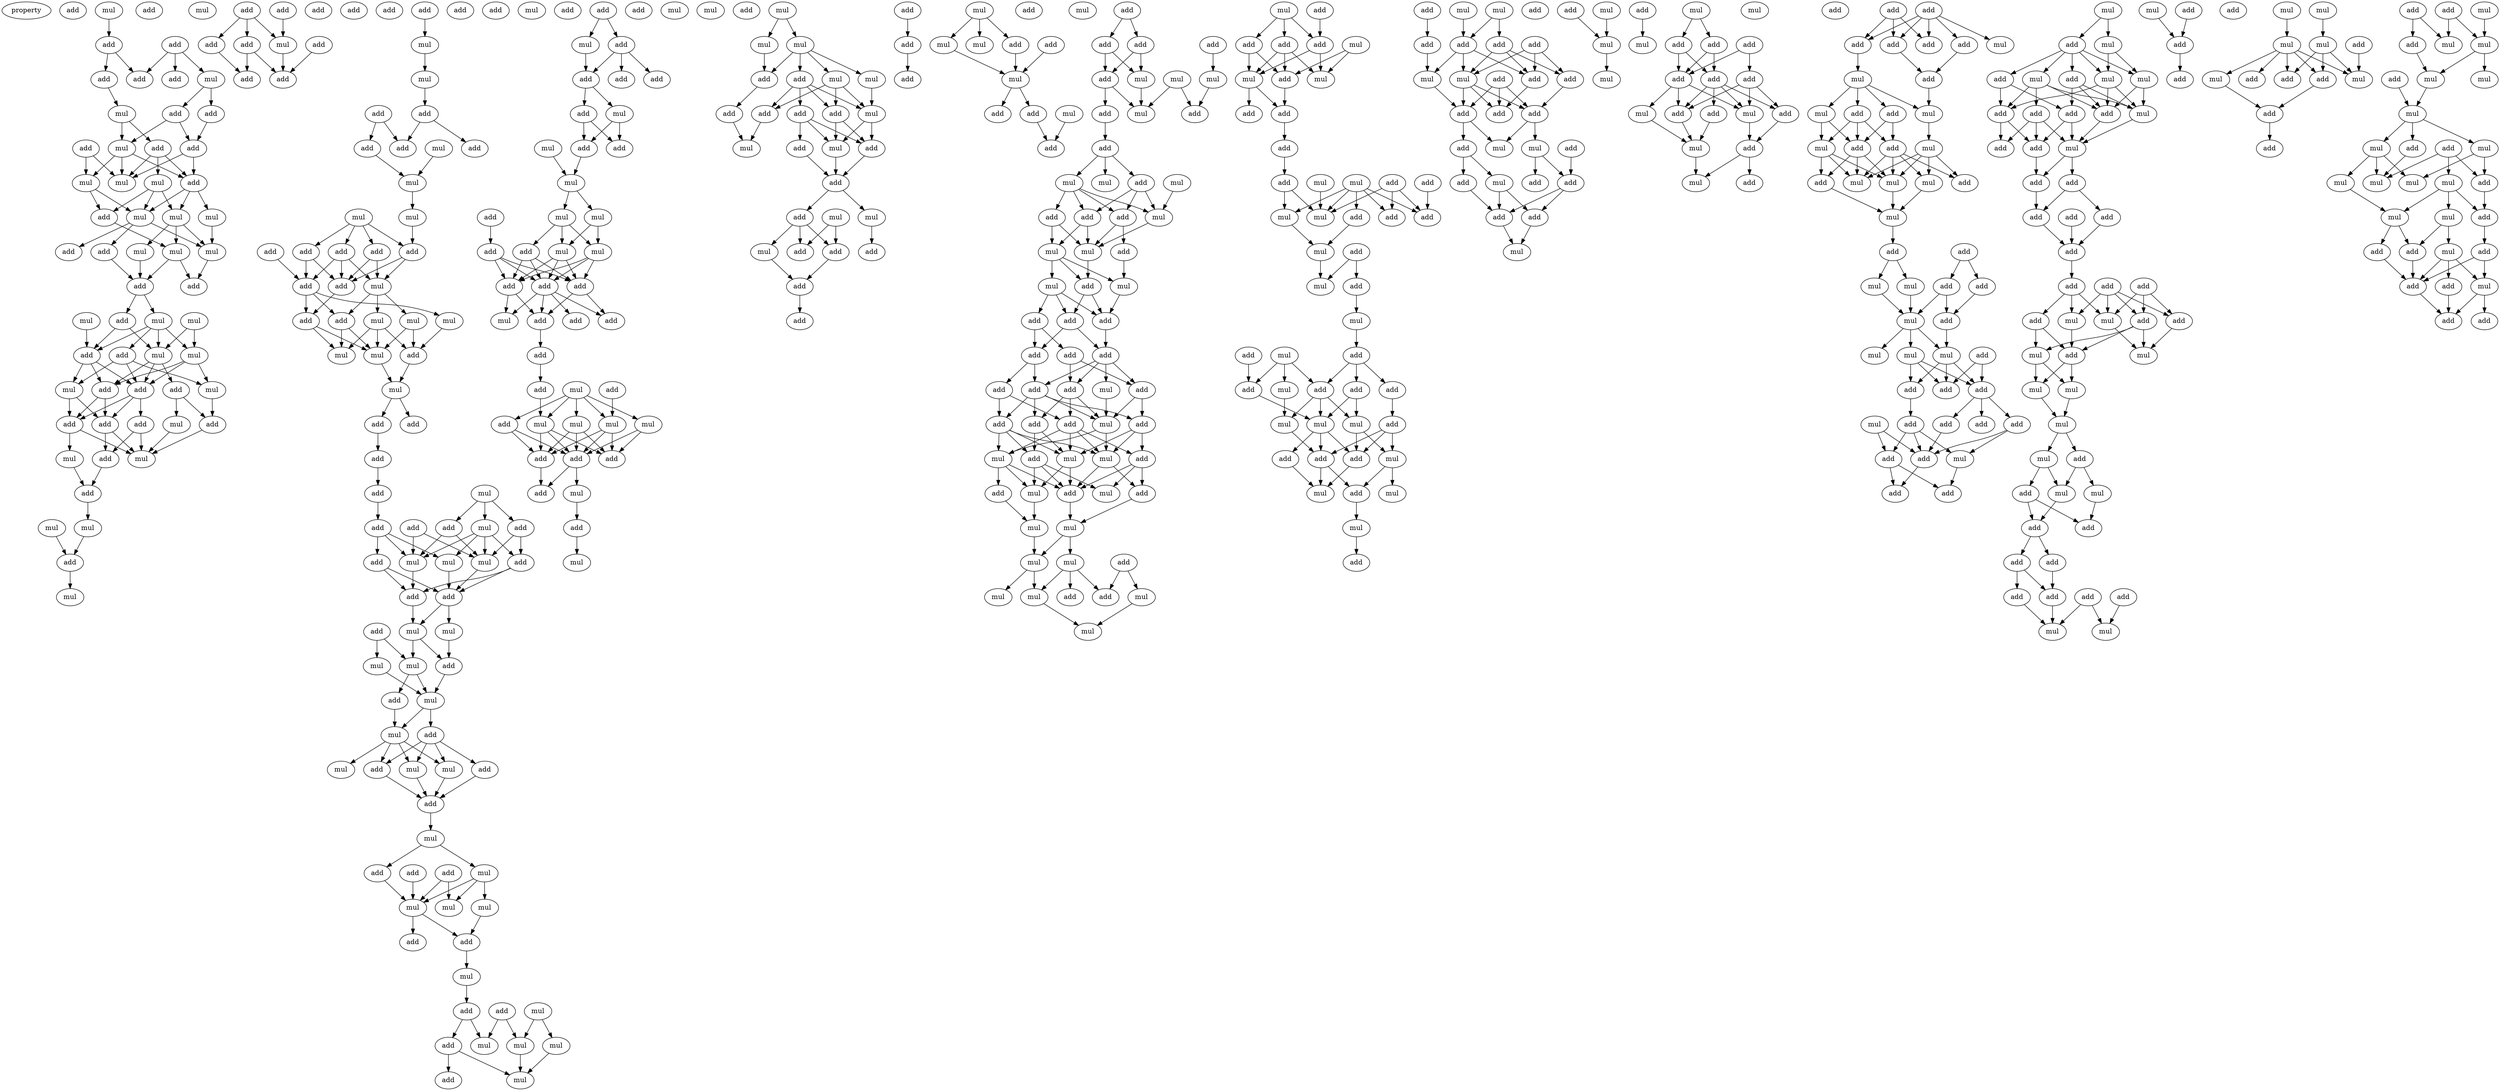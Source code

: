 digraph {
    node [fontcolor=black]
    property [mul=2,lf=1.2]
    0 [ label = add ];
    1 [ label = mul ];
    2 [ label = add ];
    3 [ label = add ];
    4 [ label = add ];
    5 [ label = mul ];
    6 [ label = add ];
    7 [ label = add ];
    8 [ label = mul ];
    9 [ label = add ];
    10 [ label = add ];
    11 [ label = add ];
    12 [ label = mul ];
    13 [ label = add ];
    14 [ label = add ];
    15 [ label = mul ];
    16 [ label = mul ];
    17 [ label = add ];
    18 [ label = mul ];
    19 [ label = add ];
    20 [ label = mul ];
    21 [ label = mul ];
    22 [ label = mul ];
    23 [ label = mul ];
    24 [ label = add ];
    25 [ label = mul ];
    26 [ label = add ];
    27 [ label = mul ];
    28 [ label = add ];
    29 [ label = add ];
    30 [ label = mul ];
    31 [ label = mul ];
    32 [ label = add ];
    33 [ label = mul ];
    34 [ label = mul ];
    35 [ label = add ];
    36 [ label = add ];
    37 [ label = mul ];
    38 [ label = add ];
    39 [ label = mul ];
    40 [ label = add ];
    41 [ label = mul ];
    42 [ label = add ];
    43 [ label = add ];
    44 [ label = mul ];
    45 [ label = add ];
    46 [ label = add ];
    47 [ label = add ];
    48 [ label = mul ];
    49 [ label = add ];
    50 [ label = mul ];
    51 [ label = add ];
    52 [ label = add ];
    53 [ label = mul ];
    54 [ label = mul ];
    55 [ label = mul ];
    56 [ label = add ];
    57 [ label = mul ];
    58 [ label = add ];
    59 [ label = add ];
    60 [ label = add ];
    61 [ label = mul ];
    62 [ label = add ];
    63 [ label = add ];
    64 [ label = add ];
    65 [ label = add ];
    66 [ label = add ];
    67 [ label = add ];
    68 [ label = add ];
    69 [ label = add ];
    70 [ label = add ];
    71 [ label = mul ];
    72 [ label = add ];
    73 [ label = mul ];
    74 [ label = add ];
    75 [ label = add ];
    76 [ label = add ];
    77 [ label = add ];
    78 [ label = mul ];
    79 [ label = add ];
    80 [ label = mul ];
    81 [ label = mul ];
    82 [ label = mul ];
    83 [ label = add ];
    84 [ label = add ];
    85 [ label = add ];
    86 [ label = add ];
    87 [ label = add ];
    88 [ label = add ];
    89 [ label = mul ];
    90 [ label = add ];
    91 [ label = mul ];
    92 [ label = add ];
    93 [ label = mul ];
    94 [ label = add ];
    95 [ label = mul ];
    96 [ label = add ];
    97 [ label = mul ];
    98 [ label = mul ];
    99 [ label = mul ];
    100 [ label = add ];
    101 [ label = add ];
    102 [ label = add ];
    103 [ label = mul ];
    104 [ label = add ];
    105 [ label = add ];
    106 [ label = mul ];
    107 [ label = add ];
    108 [ label = add ];
    109 [ label = add ];
    110 [ label = mul ];
    111 [ label = add ];
    112 [ label = mul ];
    113 [ label = mul ];
    114 [ label = add ];
    115 [ label = add ];
    116 [ label = add ];
    117 [ label = add ];
    118 [ label = mul ];
    119 [ label = mul ];
    120 [ label = add ];
    121 [ label = mul ];
    122 [ label = mul ];
    123 [ label = mul ];
    124 [ label = add ];
    125 [ label = mul ];
    126 [ label = add ];
    127 [ label = mul ];
    128 [ label = add ];
    129 [ label = add ];
    130 [ label = mul ];
    131 [ label = mul ];
    132 [ label = add ];
    133 [ label = mul ];
    134 [ label = mul ];
    135 [ label = add ];
    136 [ label = add ];
    137 [ label = add ];
    138 [ label = mul ];
    139 [ label = mul ];
    140 [ label = mul ];
    141 [ label = add ];
    142 [ label = mul ];
    143 [ label = add ];
    144 [ label = add ];
    145 [ label = mul ];
    146 [ label = add ];
    147 [ label = mul ];
    148 [ label = add ];
    149 [ label = add ];
    150 [ label = mul ];
    151 [ label = mul ];
    152 [ label = mul ];
    153 [ label = add ];
    154 [ label = mul ];
    155 [ label = add ];
    156 [ label = mul ];
    157 [ label = add ];
    158 [ label = add ];
    159 [ label = add ];
    160 [ label = add ];
    161 [ label = add ];
    162 [ label = add ];
    163 [ label = mul ];
    164 [ label = mul ];
    165 [ label = add ];
    166 [ label = add ];
    167 [ label = mul ];
    168 [ label = mul ];
    169 [ label = mul ];
    170 [ label = mul ];
    171 [ label = add ];
    172 [ label = mul ];
    173 [ label = add ];
    174 [ label = add ];
    175 [ label = mul ];
    176 [ label = mul ];
    177 [ label = add ];
    178 [ label = add ];
    179 [ label = add ];
    180 [ label = mul ];
    181 [ label = add ];
    182 [ label = add ];
    183 [ label = add ];
    184 [ label = add ];
    185 [ label = add ];
    186 [ label = mul ];
    187 [ label = add ];
    188 [ label = add ];
    189 [ label = mul ];
    190 [ label = add ];
    191 [ label = mul ];
    192 [ label = mul ];
    193 [ label = mul ];
    194 [ label = add ];
    195 [ label = add ];
    196 [ label = add ];
    197 [ label = mul ];
    198 [ label = add ];
    199 [ label = add ];
    200 [ label = mul ];
    201 [ label = mul ];
    202 [ label = mul ];
    203 [ label = mul ];
    204 [ label = add ];
    205 [ label = add ];
    206 [ label = mul ];
    207 [ label = mul ];
    208 [ label = add ];
    209 [ label = add ];
    210 [ label = add ];
    211 [ label = mul ];
    212 [ label = add ];
    213 [ label = add ];
    214 [ label = add ];
    215 [ label = mul ];
    216 [ label = mul ];
    217 [ label = add ];
    218 [ label = mul ];
    219 [ label = mul ];
    220 [ label = add ];
    221 [ label = add ];
    222 [ label = add ];
    223 [ label = mul ];
    224 [ label = add ];
    225 [ label = add ];
    226 [ label = add ];
    227 [ label = add ];
    228 [ label = mul ];
    229 [ label = add ];
    230 [ label = add ];
    231 [ label = mul ];
    232 [ label = mul ];
    233 [ label = add ];
    234 [ label = add ];
    235 [ label = mul ];
    236 [ label = add ];
    237 [ label = add ];
    238 [ label = mul ];
    239 [ label = mul ];
    240 [ label = add ];
    241 [ label = add ];
    242 [ label = add ];
    243 [ label = add ];
    244 [ label = add ];
    245 [ label = add ];
    246 [ label = add ];
    247 [ label = mul ];
    248 [ label = mul ];
    249 [ label = mul ];
    250 [ label = add ];
    251 [ label = mul ];
    252 [ label = add ];
    253 [ label = add ];
    254 [ label = mul ];
    255 [ label = mul ];
    256 [ label = add ];
    257 [ label = mul ];
    258 [ label = mul ];
    259 [ label = add ];
    260 [ label = add ];
    261 [ label = add ];
    262 [ label = mul ];
    263 [ label = mul ];
    264 [ label = add ];
    265 [ label = mul ];
    266 [ label = mul ];
    267 [ label = add ];
    268 [ label = add ];
    269 [ label = add ];
    270 [ label = add ];
    271 [ label = add ];
    272 [ label = add ];
    273 [ label = add ];
    274 [ label = add ];
    275 [ label = mul ];
    276 [ label = add ];
    277 [ label = add ];
    278 [ label = add ];
    279 [ label = add ];
    280 [ label = add ];
    281 [ label = add ];
    282 [ label = add ];
    283 [ label = mul ];
    284 [ label = add ];
    285 [ label = mul ];
    286 [ label = mul ];
    287 [ label = add ];
    288 [ label = mul ];
    289 [ label = mul ];
    290 [ label = mul ];
    291 [ label = add ];
    292 [ label = add ];
    293 [ label = add ];
    294 [ label = mul ];
    295 [ label = mul ];
    296 [ label = add ];
    297 [ label = mul ];
    298 [ label = mul ];
    299 [ label = mul ];
    300 [ label = add ];
    301 [ label = add ];
    302 [ label = mul ];
    303 [ label = mul ];
    304 [ label = mul ];
    305 [ label = mul ];
    306 [ label = add ];
    307 [ label = add ];
    308 [ label = add ];
    309 [ label = mul ];
    310 [ label = add ];
    311 [ label = add ];
    312 [ label = mul ];
    313 [ label = mul ];
    314 [ label = add ];
    315 [ label = add ];
    316 [ label = add ];
    317 [ label = mul ];
    318 [ label = add ];
    319 [ label = mul ];
    320 [ label = add ];
    321 [ label = add ];
    322 [ label = add ];
    323 [ label = add ];
    324 [ label = mul ];
    325 [ label = mul ];
    326 [ label = add ];
    327 [ label = add ];
    328 [ label = mul ];
    329 [ label = add ];
    330 [ label = mul ];
    331 [ label = mul ];
    332 [ label = mul ];
    333 [ label = add ];
    334 [ label = add ];
    335 [ label = add ];
    336 [ label = mul ];
    337 [ label = add ];
    338 [ label = add ];
    339 [ label = add ];
    340 [ label = mul ];
    341 [ label = mul ];
    342 [ label = mul ];
    343 [ label = add ];
    344 [ label = add ];
    345 [ label = add ];
    346 [ label = add ];
    347 [ label = mul ];
    348 [ label = mul ];
    349 [ label = add ];
    350 [ label = mul ];
    351 [ label = mul ];
    352 [ label = add ];
    353 [ label = mul ];
    354 [ label = add ];
    355 [ label = mul ];
    356 [ label = add ];
    357 [ label = add ];
    358 [ label = add ];
    359 [ label = add ];
    360 [ label = mul ];
    361 [ label = mul ];
    362 [ label = add ];
    363 [ label = add ];
    364 [ label = add ];
    365 [ label = add ];
    366 [ label = add ];
    367 [ label = add ];
    368 [ label = mul ];
    369 [ label = mul ];
    370 [ label = add ];
    371 [ label = add ];
    372 [ label = add ];
    373 [ label = add ];
    374 [ label = add ];
    375 [ label = mul ];
    376 [ label = add ];
    377 [ label = add ];
    378 [ label = add ];
    379 [ label = mul ];
    380 [ label = add ];
    381 [ label = mul ];
    382 [ label = add ];
    383 [ label = mul ];
    384 [ label = mul ];
    385 [ label = mul ];
    386 [ label = mul ];
    387 [ label = add ];
    388 [ label = add ];
    389 [ label = add ];
    390 [ label = add ];
    391 [ label = add ];
    392 [ label = add ];
    393 [ label = add ];
    394 [ label = mul ];
    395 [ label = add ];
    396 [ label = mul ];
    397 [ label = add ];
    398 [ label = add ];
    399 [ label = mul ];
    400 [ label = mul ];
    401 [ label = add ];
    402 [ label = mul ];
    403 [ label = add ];
    404 [ label = add ];
    405 [ label = add ];
    406 [ label = mul ];
    407 [ label = add ];
    408 [ label = add ];
    409 [ label = add ];
    410 [ label = add ];
    411 [ label = add ];
    412 [ label = mul ];
    413 [ label = mul ];
    414 [ label = mul ];
    415 [ label = add ];
    416 [ label = add ];
    417 [ label = mul ];
    418 [ label = mul ];
    419 [ label = add ];
    420 [ label = add ];
    421 [ label = add ];
    422 [ label = mul ];
    423 [ label = add ];
    424 [ label = mul ];
    425 [ label = mul ];
    426 [ label = mul ];
    427 [ label = add ];
    428 [ label = add ];
    429 [ label = mul ];
    430 [ label = mul ];
    431 [ label = add ];
    432 [ label = add ];
    433 [ label = mul ];
    434 [ label = add ];
    435 [ label = mul ];
    436 [ label = mul ];
    437 [ label = mul ];
    438 [ label = add ];
    439 [ label = add ];
    440 [ label = add ];
    441 [ label = add ];
    442 [ label = add ];
    443 [ label = add ];
    444 [ label = add ];
    445 [ label = add ];
    446 [ label = mul ];
    447 [ label = mul ];
    448 [ label = add ];
    449 [ label = add ];
    450 [ label = add ];
    451 [ label = add ];
    452 [ label = mul ];
    453 [ label = mul ];
    454 [ label = add ];
    455 [ label = mul ];
    456 [ label = add ];
    457 [ label = mul ];
    458 [ label = mul ];
    459 [ label = add ];
    460 [ label = add ];
    461 [ label = add ];
    462 [ label = mul ];
    463 [ label = add ];
    464 [ label = add ];
    465 [ label = add ];
    466 [ label = add ];
    467 [ label = mul ];
    468 [ label = add ];
    469 [ label = add ];
    470 [ label = mul ];
    471 [ label = add ];
    472 [ label = add ];
    473 [ label = add ];
    474 [ label = add ];
    475 [ label = add ];
    476 [ label = add ];
    477 [ label = add ];
    478 [ label = add ];
    479 [ label = add ];
    480 [ label = add ];
    481 [ label = add ];
    482 [ label = add ];
    483 [ label = mul ];
    484 [ label = mul ];
    485 [ label = add ];
    486 [ label = mul ];
    487 [ label = add ];
    488 [ label = mul ];
    489 [ label = mul ];
    490 [ label = mul ];
    491 [ label = mul ];
    492 [ label = mul ];
    493 [ label = add ];
    494 [ label = mul ];
    495 [ label = mul ];
    496 [ label = add ];
    497 [ label = add ];
    498 [ label = add ];
    499 [ label = add ];
    500 [ label = add ];
    501 [ label = add ];
    502 [ label = add ];
    503 [ label = add ];
    504 [ label = add ];
    505 [ label = add ];
    506 [ label = mul ];
    507 [ label = mul ];
    508 [ label = mul ];
    509 [ label = mul ];
    510 [ label = mul ];
    511 [ label = mul ];
    512 [ label = add ];
    513 [ label = add ];
    514 [ label = mul ];
    515 [ label = add ];
    516 [ label = add ];
    517 [ label = mul ];
    518 [ label = add ];
    519 [ label = add ];
    520 [ label = add ];
    521 [ label = add ];
    522 [ label = mul ];
    523 [ label = add ];
    524 [ label = mul ];
    525 [ label = mul ];
    526 [ label = mul ];
    527 [ label = add ];
    528 [ label = mul ];
    529 [ label = mul ];
    530 [ label = add ];
    531 [ label = add ];
    532 [ label = mul ];
    533 [ label = mul ];
    534 [ label = mul ];
    535 [ label = mul ];
    536 [ label = mul ];
    537 [ label = add ];
    538 [ label = mul ];
    539 [ label = mul ];
    540 [ label = add ];
    541 [ label = mul ];
    542 [ label = add ];
    543 [ label = add ];
    544 [ label = mul ];
    545 [ label = add ];
    546 [ label = add ];
    547 [ label = add ];
    548 [ label = mul ];
    549 [ label = add ];
    550 [ label = add ];
    1 -> 2 [ name = 0 ];
    2 -> 6 [ name = 1 ];
    2 -> 7 [ name = 2 ];
    3 -> 4 [ name = 3 ];
    3 -> 5 [ name = 4 ];
    3 -> 6 [ name = 5 ];
    5 -> 9 [ name = 6 ];
    5 -> 10 [ name = 7 ];
    7 -> 8 [ name = 8 ];
    8 -> 12 [ name = 9 ];
    8 -> 13 [ name = 10 ];
    9 -> 12 [ name = 11 ];
    9 -> 14 [ name = 12 ];
    10 -> 14 [ name = 13 ];
    11 -> 15 [ name = 14 ];
    11 -> 16 [ name = 15 ];
    12 -> 15 [ name = 16 ];
    12 -> 16 [ name = 17 ];
    12 -> 17 [ name = 18 ];
    13 -> 16 [ name = 19 ];
    13 -> 17 [ name = 20 ];
    13 -> 18 [ name = 21 ];
    14 -> 16 [ name = 22 ];
    14 -> 17 [ name = 23 ];
    15 -> 19 [ name = 24 ];
    15 -> 22 [ name = 25 ];
    17 -> 20 [ name = 26 ];
    17 -> 21 [ name = 27 ];
    17 -> 22 [ name = 28 ];
    18 -> 19 [ name = 29 ];
    18 -> 20 [ name = 30 ];
    18 -> 22 [ name = 31 ];
    19 -> 23 [ name = 32 ];
    20 -> 23 [ name = 33 ];
    20 -> 25 [ name = 34 ];
    20 -> 27 [ name = 35 ];
    21 -> 25 [ name = 36 ];
    22 -> 24 [ name = 37 ];
    22 -> 25 [ name = 38 ];
    22 -> 26 [ name = 39 ];
    23 -> 28 [ name = 40 ];
    23 -> 29 [ name = 41 ];
    24 -> 29 [ name = 42 ];
    25 -> 28 [ name = 43 ];
    27 -> 29 [ name = 44 ];
    29 -> 32 [ name = 45 ];
    29 -> 33 [ name = 46 ];
    30 -> 34 [ name = 47 ];
    30 -> 37 [ name = 48 ];
    31 -> 36 [ name = 49 ];
    32 -> 34 [ name = 50 ];
    32 -> 36 [ name = 51 ];
    33 -> 34 [ name = 52 ];
    33 -> 35 [ name = 53 ];
    33 -> 36 [ name = 54 ];
    33 -> 37 [ name = 55 ];
    34 -> 38 [ name = 56 ];
    34 -> 40 [ name = 57 ];
    34 -> 42 [ name = 58 ];
    35 -> 38 [ name = 59 ];
    35 -> 39 [ name = 60 ];
    35 -> 41 [ name = 61 ];
    36 -> 38 [ name = 62 ];
    36 -> 41 [ name = 63 ];
    36 -> 42 [ name = 64 ];
    37 -> 38 [ name = 65 ];
    37 -> 39 [ name = 66 ];
    37 -> 42 [ name = 67 ];
    38 -> 43 [ name = 68 ];
    38 -> 45 [ name = 69 ];
    38 -> 46 [ name = 70 ];
    39 -> 47 [ name = 71 ];
    40 -> 44 [ name = 72 ];
    40 -> 47 [ name = 73 ];
    41 -> 45 [ name = 74 ];
    41 -> 46 [ name = 75 ];
    42 -> 45 [ name = 76 ];
    42 -> 46 [ name = 77 ];
    43 -> 49 [ name = 78 ];
    43 -> 50 [ name = 79 ];
    44 -> 50 [ name = 80 ];
    45 -> 49 [ name = 81 ];
    45 -> 50 [ name = 82 ];
    46 -> 48 [ name = 83 ];
    46 -> 50 [ name = 84 ];
    47 -> 50 [ name = 85 ];
    48 -> 51 [ name = 86 ];
    49 -> 51 [ name = 87 ];
    51 -> 55 [ name = 88 ];
    54 -> 56 [ name = 89 ];
    55 -> 56 [ name = 90 ];
    56 -> 57 [ name = 91 ];
    58 -> 60 [ name = 92 ];
    58 -> 61 [ name = 93 ];
    58 -> 62 [ name = 94 ];
    59 -> 61 [ name = 95 ];
    60 -> 65 [ name = 96 ];
    61 -> 66 [ name = 97 ];
    62 -> 65 [ name = 98 ];
    62 -> 66 [ name = 99 ];
    63 -> 66 [ name = 100 ];
    69 -> 71 [ name = 101 ];
    71 -> 73 [ name = 102 ];
    73 -> 75 [ name = 103 ];
    74 -> 76 [ name = 104 ];
    74 -> 77 [ name = 105 ];
    75 -> 77 [ name = 106 ];
    75 -> 79 [ name = 107 ];
    76 -> 80 [ name = 108 ];
    78 -> 80 [ name = 109 ];
    80 -> 82 [ name = 110 ];
    81 -> 84 [ name = 111 ];
    81 -> 85 [ name = 112 ];
    81 -> 86 [ name = 113 ];
    81 -> 87 [ name = 114 ];
    82 -> 84 [ name = 115 ];
    83 -> 90 [ name = 116 ];
    84 -> 88 [ name = 117 ];
    84 -> 89 [ name = 118 ];
    85 -> 88 [ name = 119 ];
    85 -> 90 [ name = 120 ];
    86 -> 88 [ name = 121 ];
    86 -> 89 [ name = 122 ];
    87 -> 88 [ name = 123 ];
    87 -> 89 [ name = 124 ];
    87 -> 90 [ name = 125 ];
    88 -> 92 [ name = 126 ];
    89 -> 93 [ name = 127 ];
    89 -> 94 [ name = 128 ];
    89 -> 95 [ name = 129 ];
    90 -> 91 [ name = 130 ];
    90 -> 92 [ name = 131 ];
    90 -> 94 [ name = 132 ];
    91 -> 96 [ name = 133 ];
    92 -> 97 [ name = 134 ];
    92 -> 98 [ name = 135 ];
    93 -> 96 [ name = 136 ];
    93 -> 97 [ name = 137 ];
    94 -> 97 [ name = 138 ];
    94 -> 98 [ name = 139 ];
    95 -> 96 [ name = 140 ];
    95 -> 97 [ name = 141 ];
    95 -> 98 [ name = 142 ];
    96 -> 99 [ name = 143 ];
    97 -> 99 [ name = 144 ];
    99 -> 100 [ name = 145 ];
    99 -> 101 [ name = 146 ];
    100 -> 102 [ name = 147 ];
    102 -> 104 [ name = 148 ];
    103 -> 106 [ name = 149 ];
    103 -> 108 [ name = 150 ];
    103 -> 109 [ name = 151 ];
    104 -> 105 [ name = 152 ];
    105 -> 110 [ name = 153 ];
    105 -> 112 [ name = 154 ];
    105 -> 114 [ name = 155 ];
    106 -> 110 [ name = 156 ];
    106 -> 111 [ name = 157 ];
    106 -> 112 [ name = 158 ];
    106 -> 113 [ name = 159 ];
    107 -> 112 [ name = 160 ];
    107 -> 113 [ name = 161 ];
    108 -> 111 [ name = 162 ];
    108 -> 113 [ name = 163 ];
    109 -> 112 [ name = 164 ];
    109 -> 113 [ name = 165 ];
    110 -> 115 [ name = 166 ];
    111 -> 115 [ name = 167 ];
    111 -> 116 [ name = 168 ];
    112 -> 116 [ name = 169 ];
    113 -> 115 [ name = 170 ];
    114 -> 115 [ name = 171 ];
    114 -> 116 [ name = 172 ];
    115 -> 118 [ name = 173 ];
    115 -> 119 [ name = 174 ];
    116 -> 118 [ name = 175 ];
    117 -> 121 [ name = 176 ];
    117 -> 122 [ name = 177 ];
    118 -> 120 [ name = 178 ];
    118 -> 122 [ name = 179 ];
    119 -> 120 [ name = 180 ];
    120 -> 123 [ name = 181 ];
    121 -> 123 [ name = 182 ];
    122 -> 123 [ name = 183 ];
    122 -> 124 [ name = 184 ];
    123 -> 125 [ name = 185 ];
    123 -> 126 [ name = 186 ];
    124 -> 125 [ name = 187 ];
    125 -> 127 [ name = 188 ];
    125 -> 128 [ name = 189 ];
    125 -> 130 [ name = 190 ];
    125 -> 131 [ name = 191 ];
    126 -> 128 [ name = 192 ];
    126 -> 129 [ name = 193 ];
    126 -> 130 [ name = 194 ];
    126 -> 131 [ name = 195 ];
    128 -> 132 [ name = 196 ];
    129 -> 132 [ name = 197 ];
    130 -> 132 [ name = 198 ];
    131 -> 132 [ name = 199 ];
    132 -> 133 [ name = 200 ];
    133 -> 136 [ name = 201 ];
    133 -> 138 [ name = 202 ];
    135 -> 140 [ name = 203 ];
    135 -> 142 [ name = 204 ];
    136 -> 140 [ name = 205 ];
    137 -> 140 [ name = 206 ];
    138 -> 139 [ name = 207 ];
    138 -> 140 [ name = 208 ];
    138 -> 142 [ name = 209 ];
    139 -> 144 [ name = 210 ];
    140 -> 143 [ name = 211 ];
    140 -> 144 [ name = 212 ];
    144 -> 145 [ name = 213 ];
    145 -> 148 [ name = 214 ];
    146 -> 150 [ name = 215 ];
    146 -> 151 [ name = 216 ];
    147 -> 150 [ name = 217 ];
    147 -> 152 [ name = 218 ];
    148 -> 149 [ name = 219 ];
    148 -> 151 [ name = 220 ];
    149 -> 153 [ name = 221 ];
    149 -> 154 [ name = 222 ];
    150 -> 154 [ name = 223 ];
    152 -> 154 [ name = 224 ];
    155 -> 156 [ name = 225 ];
    155 -> 158 [ name = 226 ];
    156 -> 161 [ name = 227 ];
    158 -> 159 [ name = 228 ];
    158 -> 160 [ name = 229 ];
    158 -> 161 [ name = 230 ];
    161 -> 162 [ name = 231 ];
    161 -> 163 [ name = 232 ];
    162 -> 165 [ name = 233 ];
    162 -> 166 [ name = 234 ];
    163 -> 165 [ name = 235 ];
    163 -> 166 [ name = 236 ];
    164 -> 168 [ name = 237 ];
    165 -> 168 [ name = 238 ];
    168 -> 169 [ name = 239 ];
    168 -> 170 [ name = 240 ];
    169 -> 175 [ name = 241 ];
    169 -> 176 [ name = 242 ];
    170 -> 173 [ name = 243 ];
    170 -> 175 [ name = 244 ];
    170 -> 176 [ name = 245 ];
    171 -> 174 [ name = 246 ];
    173 -> 177 [ name = 247 ];
    173 -> 178 [ name = 248 ];
    173 -> 179 [ name = 249 ];
    174 -> 177 [ name = 250 ];
    174 -> 178 [ name = 251 ];
    174 -> 179 [ name = 252 ];
    175 -> 177 [ name = 253 ];
    175 -> 178 [ name = 254 ];
    175 -> 179 [ name = 255 ];
    176 -> 177 [ name = 256 ];
    176 -> 178 [ name = 257 ];
    176 -> 179 [ name = 258 ];
    177 -> 180 [ name = 259 ];
    177 -> 184 [ name = 260 ];
    178 -> 180 [ name = 261 ];
    178 -> 182 [ name = 262 ];
    178 -> 183 [ name = 263 ];
    178 -> 184 [ name = 264 ];
    179 -> 182 [ name = 265 ];
    179 -> 184 [ name = 266 ];
    184 -> 185 [ name = 267 ];
    185 -> 188 [ name = 268 ];
    186 -> 189 [ name = 269 ];
    186 -> 190 [ name = 270 ];
    186 -> 191 [ name = 271 ];
    186 -> 192 [ name = 272 ];
    186 -> 193 [ name = 273 ];
    187 -> 189 [ name = 274 ];
    188 -> 192 [ name = 275 ];
    189 -> 194 [ name = 276 ];
    189 -> 195 [ name = 277 ];
    189 -> 196 [ name = 278 ];
    190 -> 195 [ name = 279 ];
    190 -> 196 [ name = 280 ];
    191 -> 194 [ name = 281 ];
    191 -> 195 [ name = 282 ];
    192 -> 194 [ name = 283 ];
    192 -> 195 [ name = 284 ];
    192 -> 196 [ name = 285 ];
    193 -> 194 [ name = 286 ];
    193 -> 195 [ name = 287 ];
    193 -> 196 [ name = 288 ];
    195 -> 197 [ name = 289 ];
    195 -> 198 [ name = 290 ];
    196 -> 198 [ name = 291 ];
    197 -> 199 [ name = 292 ];
    199 -> 200 [ name = 293 ];
    201 -> 202 [ name = 294 ];
    201 -> 203 [ name = 295 ];
    202 -> 204 [ name = 296 ];
    203 -> 204 [ name = 297 ];
    203 -> 205 [ name = 298 ];
    203 -> 206 [ name = 299 ];
    203 -> 207 [ name = 300 ];
    204 -> 208 [ name = 301 ];
    205 -> 209 [ name = 302 ];
    205 -> 210 [ name = 303 ];
    205 -> 211 [ name = 304 ];
    205 -> 212 [ name = 305 ];
    206 -> 211 [ name = 306 ];
    207 -> 209 [ name = 307 ];
    207 -> 210 [ name = 308 ];
    207 -> 211 [ name = 309 ];
    208 -> 215 [ name = 310 ];
    209 -> 215 [ name = 311 ];
    210 -> 214 [ name = 312 ];
    210 -> 216 [ name = 313 ];
    211 -> 214 [ name = 314 ];
    211 -> 216 [ name = 315 ];
    212 -> 213 [ name = 316 ];
    212 -> 214 [ name = 317 ];
    212 -> 216 [ name = 318 ];
    213 -> 217 [ name = 319 ];
    214 -> 217 [ name = 320 ];
    216 -> 217 [ name = 321 ];
    217 -> 218 [ name = 322 ];
    217 -> 220 [ name = 323 ];
    218 -> 224 [ name = 324 ];
    219 -> 221 [ name = 325 ];
    219 -> 222 [ name = 326 ];
    220 -> 221 [ name = 327 ];
    220 -> 222 [ name = 328 ];
    220 -> 223 [ name = 329 ];
    222 -> 225 [ name = 330 ];
    223 -> 225 [ name = 331 ];
    225 -> 226 [ name = 332 ];
    227 -> 229 [ name = 333 ];
    228 -> 231 [ name = 334 ];
    228 -> 232 [ name = 335 ];
    228 -> 233 [ name = 336 ];
    229 -> 234 [ name = 337 ];
    230 -> 235 [ name = 338 ];
    231 -> 235 [ name = 339 ];
    233 -> 235 [ name = 340 ];
    235 -> 236 [ name = 341 ];
    235 -> 240 [ name = 342 ];
    239 -> 241 [ name = 343 ];
    240 -> 241 [ name = 344 ];
    242 -> 244 [ name = 345 ];
    242 -> 245 [ name = 346 ];
    243 -> 248 [ name = 347 ];
    244 -> 246 [ name = 348 ];
    244 -> 249 [ name = 349 ];
    245 -> 246 [ name = 350 ];
    245 -> 249 [ name = 351 ];
    246 -> 251 [ name = 352 ];
    246 -> 252 [ name = 353 ];
    247 -> 250 [ name = 354 ];
    247 -> 251 [ name = 355 ];
    248 -> 250 [ name = 356 ];
    249 -> 251 [ name = 357 ];
    252 -> 253 [ name = 358 ];
    253 -> 254 [ name = 359 ];
    253 -> 255 [ name = 360 ];
    253 -> 256 [ name = 361 ];
    255 -> 258 [ name = 362 ];
    255 -> 259 [ name = 363 ];
    255 -> 260 [ name = 364 ];
    255 -> 261 [ name = 365 ];
    256 -> 258 [ name = 366 ];
    256 -> 259 [ name = 367 ];
    256 -> 260 [ name = 368 ];
    257 -> 258 [ name = 369 ];
    258 -> 263 [ name = 370 ];
    259 -> 262 [ name = 371 ];
    259 -> 263 [ name = 372 ];
    260 -> 263 [ name = 373 ];
    260 -> 264 [ name = 374 ];
    261 -> 262 [ name = 375 ];
    261 -> 263 [ name = 376 ];
    262 -> 265 [ name = 377 ];
    262 -> 266 [ name = 378 ];
    262 -> 267 [ name = 379 ];
    263 -> 267 [ name = 380 ];
    264 -> 265 [ name = 381 ];
    265 -> 270 [ name = 382 ];
    266 -> 268 [ name = 383 ];
    266 -> 269 [ name = 384 ];
    266 -> 270 [ name = 385 ];
    267 -> 268 [ name = 386 ];
    267 -> 270 [ name = 387 ];
    268 -> 271 [ name = 388 ];
    268 -> 273 [ name = 389 ];
    269 -> 271 [ name = 390 ];
    269 -> 272 [ name = 391 ];
    270 -> 273 [ name = 392 ];
    271 -> 274 [ name = 393 ];
    271 -> 277 [ name = 394 ];
    272 -> 276 [ name = 395 ];
    272 -> 278 [ name = 396 ];
    273 -> 275 [ name = 397 ];
    273 -> 276 [ name = 398 ];
    273 -> 277 [ name = 399 ];
    273 -> 278 [ name = 400 ];
    274 -> 280 [ name = 401 ];
    274 -> 282 [ name = 402 ];
    275 -> 283 [ name = 403 ];
    276 -> 281 [ name = 404 ];
    276 -> 283 [ name = 405 ];
    277 -> 279 [ name = 406 ];
    277 -> 280 [ name = 407 ];
    277 -> 281 [ name = 408 ];
    277 -> 283 [ name = 409 ];
    278 -> 279 [ name = 410 ];
    278 -> 282 [ name = 411 ];
    278 -> 283 [ name = 412 ];
    279 -> 286 [ name = 413 ];
    279 -> 287 [ name = 414 ];
    280 -> 285 [ name = 415 ];
    280 -> 286 [ name = 416 ];
    280 -> 287 [ name = 417 ];
    280 -> 288 [ name = 418 ];
    281 -> 284 [ name = 419 ];
    281 -> 286 [ name = 420 ];
    281 -> 288 [ name = 421 ];
    282 -> 284 [ name = 422 ];
    282 -> 285 [ name = 423 ];
    282 -> 286 [ name = 424 ];
    282 -> 288 [ name = 425 ];
    283 -> 285 [ name = 426 ];
    283 -> 288 [ name = 427 ];
    284 -> 289 [ name = 428 ];
    284 -> 291 [ name = 429 ];
    284 -> 292 [ name = 430 ];
    285 -> 290 [ name = 431 ];
    285 -> 291 [ name = 432 ];
    285 -> 293 [ name = 433 ];
    286 -> 290 [ name = 434 ];
    286 -> 291 [ name = 435 ];
    287 -> 289 [ name = 436 ];
    287 -> 290 [ name = 437 ];
    287 -> 291 [ name = 438 ];
    288 -> 291 [ name = 439 ];
    288 -> 292 [ name = 440 ];
    290 -> 295 [ name = 441 ];
    291 -> 294 [ name = 442 ];
    292 -> 294 [ name = 443 ];
    293 -> 295 [ name = 444 ];
    294 -> 297 [ name = 445 ];
    294 -> 298 [ name = 446 ];
    295 -> 298 [ name = 447 ];
    296 -> 299 [ name = 448 ];
    296 -> 300 [ name = 449 ];
    297 -> 300 [ name = 450 ];
    297 -> 301 [ name = 451 ];
    297 -> 302 [ name = 452 ];
    298 -> 302 [ name = 453 ];
    298 -> 303 [ name = 454 ];
    299 -> 304 [ name = 455 ];
    302 -> 304 [ name = 456 ];
    305 -> 307 [ name = 457 ];
    305 -> 308 [ name = 458 ];
    305 -> 310 [ name = 459 ];
    306 -> 308 [ name = 460 ];
    307 -> 311 [ name = 461 ];
    307 -> 312 [ name = 462 ];
    307 -> 313 [ name = 463 ];
    308 -> 312 [ name = 464 ];
    308 -> 313 [ name = 465 ];
    309 -> 311 [ name = 466 ];
    309 -> 313 [ name = 467 ];
    310 -> 311 [ name = 468 ];
    310 -> 312 [ name = 469 ];
    311 -> 314 [ name = 470 ];
    312 -> 314 [ name = 471 ];
    312 -> 315 [ name = 472 ];
    314 -> 316 [ name = 473 ];
    316 -> 320 [ name = 474 ];
    317 -> 324 [ name = 475 ];
    318 -> 322 [ name = 476 ];
    319 -> 322 [ name = 477 ];
    319 -> 323 [ name = 478 ];
    319 -> 324 [ name = 479 ];
    319 -> 325 [ name = 480 ];
    319 -> 326 [ name = 481 ];
    320 -> 324 [ name = 482 ];
    320 -> 325 [ name = 483 ];
    321 -> 322 [ name = 484 ];
    321 -> 323 [ name = 485 ];
    321 -> 324 [ name = 486 ];
    325 -> 328 [ name = 487 ];
    326 -> 328 [ name = 488 ];
    327 -> 329 [ name = 489 ];
    327 -> 330 [ name = 490 ];
    328 -> 330 [ name = 491 ];
    329 -> 331 [ name = 492 ];
    331 -> 333 [ name = 493 ];
    332 -> 336 [ name = 494 ];
    332 -> 338 [ name = 495 ];
    332 -> 339 [ name = 496 ];
    333 -> 335 [ name = 497 ];
    333 -> 337 [ name = 498 ];
    333 -> 339 [ name = 499 ];
    334 -> 338 [ name = 500 ];
    335 -> 343 [ name = 501 ];
    336 -> 341 [ name = 502 ];
    337 -> 340 [ name = 503 ];
    337 -> 342 [ name = 504 ];
    338 -> 340 [ name = 505 ];
    339 -> 340 [ name = 506 ];
    339 -> 341 [ name = 507 ];
    339 -> 342 [ name = 508 ];
    340 -> 344 [ name = 509 ];
    340 -> 345 [ name = 510 ];
    340 -> 346 [ name = 511 ];
    341 -> 344 [ name = 512 ];
    342 -> 346 [ name = 513 ];
    342 -> 347 [ name = 514 ];
    343 -> 344 [ name = 515 ];
    343 -> 346 [ name = 516 ];
    343 -> 347 [ name = 517 ];
    344 -> 349 [ name = 518 ];
    344 -> 350 [ name = 519 ];
    345 -> 350 [ name = 520 ];
    346 -> 350 [ name = 521 ];
    347 -> 348 [ name = 522 ];
    347 -> 349 [ name = 523 ];
    349 -> 351 [ name = 524 ];
    351 -> 352 [ name = 525 ];
    353 -> 357 [ name = 526 ];
    353 -> 358 [ name = 527 ];
    354 -> 356 [ name = 528 ];
    355 -> 357 [ name = 529 ];
    356 -> 360 [ name = 530 ];
    357 -> 360 [ name = 531 ];
    357 -> 361 [ name = 532 ];
    357 -> 363 [ name = 533 ];
    358 -> 361 [ name = 534 ];
    358 -> 363 [ name = 535 ];
    358 -> 364 [ name = 536 ];
    359 -> 361 [ name = 537 ];
    359 -> 363 [ name = 538 ];
    359 -> 364 [ name = 539 ];
    360 -> 367 [ name = 540 ];
    361 -> 365 [ name = 541 ];
    361 -> 366 [ name = 542 ];
    361 -> 367 [ name = 543 ];
    362 -> 365 [ name = 544 ];
    362 -> 366 [ name = 545 ];
    362 -> 367 [ name = 546 ];
    363 -> 366 [ name = 547 ];
    364 -> 365 [ name = 548 ];
    365 -> 368 [ name = 549 ];
    365 -> 369 [ name = 550 ];
    367 -> 369 [ name = 551 ];
    367 -> 370 [ name = 552 ];
    368 -> 372 [ name = 553 ];
    368 -> 376 [ name = 554 ];
    370 -> 373 [ name = 555 ];
    370 -> 375 [ name = 556 ];
    371 -> 376 [ name = 557 ];
    373 -> 377 [ name = 558 ];
    375 -> 377 [ name = 559 ];
    375 -> 378 [ name = 560 ];
    376 -> 377 [ name = 561 ];
    376 -> 378 [ name = 562 ];
    377 -> 379 [ name = 563 ];
    378 -> 379 [ name = 564 ];
    380 -> 383 [ name = 565 ];
    381 -> 383 [ name = 566 ];
    382 -> 385 [ name = 567 ];
    383 -> 384 [ name = 568 ];
    386 -> 387 [ name = 569 ];
    386 -> 389 [ name = 570 ];
    387 -> 390 [ name = 571 ];
    387 -> 391 [ name = 572 ];
    388 -> 391 [ name = 573 ];
    388 -> 392 [ name = 574 ];
    389 -> 390 [ name = 575 ];
    389 -> 391 [ name = 576 ];
    390 -> 393 [ name = 577 ];
    390 -> 394 [ name = 578 ];
    390 -> 395 [ name = 579 ];
    390 -> 397 [ name = 580 ];
    391 -> 393 [ name = 581 ];
    391 -> 394 [ name = 582 ];
    391 -> 396 [ name = 583 ];
    392 -> 393 [ name = 584 ];
    392 -> 394 [ name = 585 ];
    392 -> 397 [ name = 586 ];
    393 -> 399 [ name = 587 ];
    394 -> 398 [ name = 588 ];
    395 -> 399 [ name = 589 ];
    396 -> 399 [ name = 590 ];
    397 -> 398 [ name = 591 ];
    398 -> 400 [ name = 592 ];
    398 -> 401 [ name = 593 ];
    399 -> 400 [ name = 594 ];
    404 -> 406 [ name = 595 ];
    404 -> 407 [ name = 596 ];
    404 -> 408 [ name = 597 ];
    404 -> 409 [ name = 598 ];
    404 -> 410 [ name = 599 ];
    405 -> 407 [ name = 600 ];
    405 -> 408 [ name = 601 ];
    405 -> 409 [ name = 602 ];
    407 -> 412 [ name = 603 ];
    408 -> 411 [ name = 604 ];
    410 -> 411 [ name = 605 ];
    411 -> 413 [ name = 606 ];
    412 -> 413 [ name = 607 ];
    412 -> 414 [ name = 608 ];
    412 -> 415 [ name = 609 ];
    412 -> 416 [ name = 610 ];
    413 -> 417 [ name = 611 ];
    414 -> 418 [ name = 612 ];
    414 -> 420 [ name = 613 ];
    415 -> 418 [ name = 614 ];
    415 -> 419 [ name = 615 ];
    415 -> 420 [ name = 616 ];
    416 -> 419 [ name = 617 ];
    416 -> 420 [ name = 618 ];
    417 -> 422 [ name = 619 ];
    417 -> 423 [ name = 620 ];
    417 -> 424 [ name = 621 ];
    417 -> 425 [ name = 622 ];
    418 -> 421 [ name = 623 ];
    418 -> 422 [ name = 624 ];
    418 -> 424 [ name = 625 ];
    419 -> 422 [ name = 626 ];
    419 -> 423 [ name = 627 ];
    419 -> 424 [ name = 628 ];
    419 -> 425 [ name = 629 ];
    420 -> 421 [ name = 630 ];
    420 -> 422 [ name = 631 ];
    420 -> 424 [ name = 632 ];
    421 -> 426 [ name = 633 ];
    424 -> 426 [ name = 634 ];
    425 -> 426 [ name = 635 ];
    426 -> 427 [ name = 636 ];
    427 -> 429 [ name = 637 ];
    427 -> 430 [ name = 638 ];
    428 -> 431 [ name = 639 ];
    428 -> 432 [ name = 640 ];
    429 -> 433 [ name = 641 ];
    430 -> 433 [ name = 642 ];
    431 -> 433 [ name = 643 ];
    431 -> 434 [ name = 644 ];
    432 -> 434 [ name = 645 ];
    433 -> 435 [ name = 646 ];
    433 -> 436 [ name = 647 ];
    433 -> 437 [ name = 648 ];
    434 -> 437 [ name = 649 ];
    435 -> 439 [ name = 650 ];
    435 -> 440 [ name = 651 ];
    435 -> 441 [ name = 652 ];
    437 -> 439 [ name = 653 ];
    437 -> 440 [ name = 654 ];
    437 -> 441 [ name = 655 ];
    438 -> 440 [ name = 656 ];
    438 -> 441 [ name = 657 ];
    439 -> 444 [ name = 658 ];
    441 -> 442 [ name = 659 ];
    441 -> 443 [ name = 660 ];
    441 -> 445 [ name = 661 ];
    442 -> 448 [ name = 662 ];
    444 -> 447 [ name = 663 ];
    444 -> 448 [ name = 664 ];
    444 -> 449 [ name = 665 ];
    445 -> 447 [ name = 666 ];
    445 -> 448 [ name = 667 ];
    446 -> 448 [ name = 668 ];
    446 -> 449 [ name = 669 ];
    447 -> 450 [ name = 670 ];
    448 -> 451 [ name = 671 ];
    449 -> 450 [ name = 672 ];
    449 -> 451 [ name = 673 ];
    452 -> 453 [ name = 674 ];
    452 -> 454 [ name = 675 ];
    453 -> 455 [ name = 676 ];
    453 -> 457 [ name = 677 ];
    454 -> 455 [ name = 678 ];
    454 -> 456 [ name = 679 ];
    454 -> 457 [ name = 680 ];
    454 -> 458 [ name = 681 ];
    454 -> 459 [ name = 682 ];
    455 -> 462 [ name = 683 ];
    455 -> 463 [ name = 684 ];
    455 -> 464 [ name = 685 ];
    456 -> 461 [ name = 686 ];
    456 -> 462 [ name = 687 ];
    456 -> 464 [ name = 688 ];
    457 -> 462 [ name = 689 ];
    457 -> 464 [ name = 690 ];
    458 -> 460 [ name = 691 ];
    458 -> 462 [ name = 692 ];
    458 -> 463 [ name = 693 ];
    458 -> 464 [ name = 694 ];
    459 -> 461 [ name = 695 ];
    459 -> 463 [ name = 696 ];
    460 -> 465 [ name = 697 ];
    460 -> 466 [ name = 698 ];
    460 -> 467 [ name = 699 ];
    461 -> 466 [ name = 700 ];
    461 -> 467 [ name = 701 ];
    462 -> 467 [ name = 702 ];
    463 -> 465 [ name = 703 ];
    463 -> 466 [ name = 704 ];
    464 -> 467 [ name = 705 ];
    466 -> 469 [ name = 706 ];
    467 -> 468 [ name = 707 ];
    467 -> 469 [ name = 708 ];
    468 -> 471 [ name = 709 ];
    468 -> 474 [ name = 710 ];
    469 -> 474 [ name = 711 ];
    470 -> 476 [ name = 712 ];
    471 -> 475 [ name = 713 ];
    472 -> 476 [ name = 714 ];
    473 -> 475 [ name = 715 ];
    474 -> 475 [ name = 716 ];
    475 -> 480 [ name = 717 ];
    476 -> 478 [ name = 718 ];
    477 -> 482 [ name = 719 ];
    477 -> 483 [ name = 720 ];
    477 -> 484 [ name = 721 ];
    477 -> 485 [ name = 722 ];
    479 -> 482 [ name = 723 ];
    479 -> 484 [ name = 724 ];
    479 -> 485 [ name = 725 ];
    480 -> 481 [ name = 726 ];
    480 -> 483 [ name = 727 ];
    480 -> 484 [ name = 728 ];
    481 -> 486 [ name = 729 ];
    481 -> 487 [ name = 730 ];
    482 -> 488 [ name = 731 ];
    483 -> 487 [ name = 732 ];
    484 -> 488 [ name = 733 ];
    485 -> 486 [ name = 734 ];
    485 -> 487 [ name = 735 ];
    485 -> 488 [ name = 736 ];
    486 -> 489 [ name = 737 ];
    486 -> 490 [ name = 738 ];
    487 -> 489 [ name = 739 ];
    487 -> 490 [ name = 740 ];
    489 -> 491 [ name = 741 ];
    490 -> 491 [ name = 742 ];
    491 -> 492 [ name = 743 ];
    491 -> 493 [ name = 744 ];
    492 -> 495 [ name = 745 ];
    492 -> 496 [ name = 746 ];
    493 -> 494 [ name = 747 ];
    493 -> 495 [ name = 748 ];
    494 -> 498 [ name = 749 ];
    495 -> 497 [ name = 750 ];
    496 -> 497 [ name = 751 ];
    496 -> 498 [ name = 752 ];
    497 -> 499 [ name = 753 ];
    497 -> 500 [ name = 754 ];
    499 -> 501 [ name = 755 ];
    499 -> 502 [ name = 756 ];
    500 -> 502 [ name = 757 ];
    501 -> 507 [ name = 758 ];
    502 -> 507 [ name = 759 ];
    504 -> 506 [ name = 760 ];
    505 -> 506 [ name = 761 ];
    505 -> 507 [ name = 762 ];
    508 -> 510 [ name = 763 ];
    509 -> 511 [ name = 764 ];
    510 -> 515 [ name = 765 ];
    510 -> 516 [ name = 766 ];
    510 -> 517 [ name = 767 ];
    511 -> 513 [ name = 768 ];
    511 -> 514 [ name = 769 ];
    511 -> 515 [ name = 770 ];
    511 -> 516 [ name = 771 ];
    511 -> 517 [ name = 772 ];
    512 -> 517 [ name = 773 ];
    514 -> 518 [ name = 774 ];
    516 -> 518 [ name = 775 ];
    518 -> 519 [ name = 776 ];
    520 -> 523 [ name = 777 ];
    520 -> 525 [ name = 778 ];
    521 -> 524 [ name = 779 ];
    521 -> 525 [ name = 780 ];
    522 -> 524 [ name = 781 ];
    523 -> 526 [ name = 782 ];
    524 -> 526 [ name = 783 ];
    524 -> 528 [ name = 784 ];
    526 -> 529 [ name = 785 ];
    527 -> 529 [ name = 786 ];
    529 -> 531 [ name = 787 ];
    529 -> 532 [ name = 788 ];
    529 -> 533 [ name = 789 ];
    530 -> 536 [ name = 790 ];
    530 -> 537 [ name = 791 ];
    530 -> 538 [ name = 792 ];
    531 -> 538 [ name = 793 ];
    532 -> 535 [ name = 794 ];
    532 -> 537 [ name = 795 ];
    533 -> 534 [ name = 796 ];
    533 -> 535 [ name = 797 ];
    533 -> 538 [ name = 798 ];
    534 -> 539 [ name = 799 ];
    536 -> 539 [ name = 800 ];
    536 -> 540 [ name = 801 ];
    536 -> 541 [ name = 802 ];
    537 -> 540 [ name = 803 ];
    539 -> 542 [ name = 804 ];
    539 -> 543 [ name = 805 ];
    540 -> 545 [ name = 806 ];
    541 -> 543 [ name = 807 ];
    541 -> 544 [ name = 808 ];
    542 -> 547 [ name = 809 ];
    543 -> 547 [ name = 810 ];
    544 -> 546 [ name = 811 ];
    544 -> 547 [ name = 812 ];
    544 -> 548 [ name = 813 ];
    545 -> 547 [ name = 814 ];
    545 -> 548 [ name = 815 ];
    546 -> 549 [ name = 816 ];
    547 -> 549 [ name = 817 ];
    548 -> 549 [ name = 818 ];
    548 -> 550 [ name = 819 ];
}
